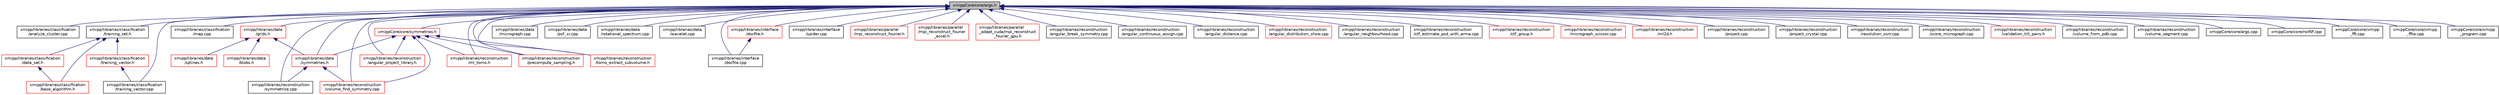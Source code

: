 digraph "xmippCore/core/args.h"
{
  edge [fontname="Helvetica",fontsize="10",labelfontname="Helvetica",labelfontsize="10"];
  node [fontname="Helvetica",fontsize="10",shape=record];
  Node8 [label="xmippCore/core/args.h",height=0.2,width=0.4,color="black", fillcolor="grey75", style="filled", fontcolor="black"];
  Node8 -> Node9 [dir="back",color="midnightblue",fontsize="10",style="solid",fontname="Helvetica"];
  Node9 [label="xmipp/libraries/classification\l/analyze_cluster.cpp",height=0.2,width=0.4,color="black", fillcolor="white", style="filled",URL="$analyze__cluster_8cpp.html"];
  Node8 -> Node10 [dir="back",color="midnightblue",fontsize="10",style="solid",fontname="Helvetica"];
  Node10 [label="xmipp/libraries/classification\l/training_set.h",height=0.2,width=0.4,color="black", fillcolor="white", style="filled",URL="$training__set_8h.html"];
  Node10 -> Node11 [dir="back",color="midnightblue",fontsize="10",style="solid",fontname="Helvetica"];
  Node11 [label="xmipp/libraries/classification\l/base_algorithm.h",height=0.2,width=0.4,color="red", fillcolor="white", style="filled",URL="$base__algorithm_8h.html"];
  Node10 -> Node37 [dir="back",color="midnightblue",fontsize="10",style="solid",fontname="Helvetica"];
  Node37 [label="xmipp/libraries/classification\l/data_set.h",height=0.2,width=0.4,color="red", fillcolor="white", style="filled",URL="$data__set_8h.html"];
  Node37 -> Node11 [dir="back",color="midnightblue",fontsize="10",style="solid",fontname="Helvetica"];
  Node10 -> Node44 [dir="back",color="midnightblue",fontsize="10",style="solid",fontname="Helvetica"];
  Node44 [label="xmipp/libraries/classification\l/training_vector.h",height=0.2,width=0.4,color="red", fillcolor="white", style="filled",URL="$training__vector_8h.html"];
  Node44 -> Node47 [dir="back",color="midnightblue",fontsize="10",style="solid",fontname="Helvetica"];
  Node47 [label="xmipp/libraries/classification\l/training_vector.cpp",height=0.2,width=0.4,color="black", fillcolor="white", style="filled",URL="$training__vector_8cpp.html"];
  Node8 -> Node40 [dir="back",color="midnightblue",fontsize="10",style="solid",fontname="Helvetica"];
  Node40 [label="xmipp/libraries/classification\l/map.cpp",height=0.2,width=0.4,color="black", fillcolor="white", style="filled",URL="$map_8cpp.html"];
  Node8 -> Node47 [dir="back",color="midnightblue",fontsize="10",style="solid",fontname="Helvetica"];
  Node8 -> Node48 [dir="back",color="midnightblue",fontsize="10",style="solid",fontname="Helvetica"];
  Node48 [label="xmipp/libraries/data\l/grids.h",height=0.2,width=0.4,color="red", fillcolor="white", style="filled",URL="$grids_8h.html"];
  Node48 -> Node49 [dir="back",color="midnightblue",fontsize="10",style="solid",fontname="Helvetica"];
  Node49 [label="xmipp/libraries/data\l/blobs.h",height=0.2,width=0.4,color="red", fillcolor="white", style="filled",URL="$blobs_8h.html"];
  Node48 -> Node255 [dir="back",color="midnightblue",fontsize="10",style="solid",fontname="Helvetica"];
  Node255 [label="xmipp/libraries/data\l/splines.h",height=0.2,width=0.4,color="red", fillcolor="white", style="filled",URL="$splines_8h.html"];
  Node48 -> Node293 [dir="back",color="midnightblue",fontsize="10",style="solid",fontname="Helvetica"];
  Node293 [label="xmipp/libraries/data\l/symmetries.h",height=0.2,width=0.4,color="red", fillcolor="white", style="filled",URL="$libraries_2data_2symmetries_8h.html"];
  Node293 -> Node159 [dir="back",color="midnightblue",fontsize="10",style="solid",fontname="Helvetica"];
  Node159 [label="xmipp/libraries/reconstruction\l/symmetrize.cpp",height=0.2,width=0.4,color="black", fillcolor="white", style="filled",URL="$symmetrize_8cpp.html"];
  Node293 -> Node194 [dir="back",color="midnightblue",fontsize="10",style="solid",fontname="Helvetica"];
  Node194 [label="xmipp/libraries/reconstruction\l/volume_find_symmetry.cpp",height=0.2,width=0.4,color="red", fillcolor="white", style="filled",URL="$volume__find__symmetry_8cpp.html"];
  Node8 -> Node79 [dir="back",color="midnightblue",fontsize="10",style="solid",fontname="Helvetica"];
  Node79 [label="xmipp/libraries/data\l/micrograph.cpp",height=0.2,width=0.4,color="black", fillcolor="white", style="filled",URL="$micrograph_8cpp.html"];
  Node8 -> Node296 [dir="back",color="midnightblue",fontsize="10",style="solid",fontname="Helvetica"];
  Node296 [label="xmipp/libraries/data\l/psf_xr.cpp",height=0.2,width=0.4,color="black", fillcolor="white", style="filled",URL="$psf__xr_8cpp.html"];
  Node8 -> Node297 [dir="back",color="midnightblue",fontsize="10",style="solid",fontname="Helvetica"];
  Node297 [label="xmipp/libraries/data\l/rotational_spectrum.cpp",height=0.2,width=0.4,color="black", fillcolor="white", style="filled",URL="$rotational__spectrum_8cpp.html"];
  Node8 -> Node293 [dir="back",color="midnightblue",fontsize="10",style="solid",fontname="Helvetica"];
  Node8 -> Node93 [dir="back",color="midnightblue",fontsize="10",style="solid",fontname="Helvetica"];
  Node93 [label="xmipp/libraries/data\l/wavelet.cpp",height=0.2,width=0.4,color="black", fillcolor="white", style="filled",URL="$wavelet_8cpp.html"];
  Node8 -> Node298 [dir="back",color="midnightblue",fontsize="10",style="solid",fontname="Helvetica"];
  Node298 [label="xmipp/libraries/interface\l/docfile.h",height=0.2,width=0.4,color="red", fillcolor="white", style="filled",URL="$docfile_8h.html"];
  Node298 -> Node299 [dir="back",color="midnightblue",fontsize="10",style="solid",fontname="Helvetica"];
  Node299 [label="xmipp/libraries/interface\l/docfile.cpp",height=0.2,width=0.4,color="black", fillcolor="white", style="filled",URL="$docfile_8cpp.html"];
  Node8 -> Node299 [dir="back",color="midnightblue",fontsize="10",style="solid",fontname="Helvetica"];
  Node8 -> Node301 [dir="back",color="midnightblue",fontsize="10",style="solid",fontname="Helvetica"];
  Node301 [label="xmipp/libraries/interface\l/spider.cpp",height=0.2,width=0.4,color="black", fillcolor="white", style="filled",URL="$spider_8cpp.html"];
  Node8 -> Node214 [dir="back",color="midnightblue",fontsize="10",style="solid",fontname="Helvetica"];
  Node214 [label="xmipp/libraries/parallel\l/mpi_reconstruct_fourier.h",height=0.2,width=0.4,color="red", fillcolor="white", style="filled",URL="$mpi__reconstruct__fourier_8h.html"];
  Node8 -> Node238 [dir="back",color="midnightblue",fontsize="10",style="solid",fontname="Helvetica"];
  Node238 [label="xmipp/libraries/parallel\l/mpi_reconstruct_fourier\l_accel.h",height=0.2,width=0.4,color="red", fillcolor="white", style="filled",URL="$mpi__reconstruct__fourier__accel_8h.html"];
  Node8 -> Node244 [dir="back",color="midnightblue",fontsize="10",style="solid",fontname="Helvetica"];
  Node244 [label="xmipp/libraries/parallel\l_adapt_cuda/mpi_reconstruct\l_fourier_gpu.h",height=0.2,width=0.4,color="red", fillcolor="white", style="filled",URL="$mpi__reconstruct__fourier__gpu_8h.html"];
  Node8 -> Node306 [dir="back",color="midnightblue",fontsize="10",style="solid",fontname="Helvetica"];
  Node306 [label="xmipp/libraries/reconstruction\l/angular_break_symmetry.cpp",height=0.2,width=0.4,color="black", fillcolor="white", style="filled",URL="$angular__break__symmetry_8cpp.html"];
  Node8 -> Node107 [dir="back",color="midnightblue",fontsize="10",style="solid",fontname="Helvetica"];
  Node107 [label="xmipp/libraries/reconstruction\l/angular_continuous_assign.cpp",height=0.2,width=0.4,color="black", fillcolor="white", style="filled",URL="$angular__continuous__assign_8cpp.html"];
  Node8 -> Node307 [dir="back",color="midnightblue",fontsize="10",style="solid",fontname="Helvetica"];
  Node307 [label="xmipp/libraries/reconstruction\l/angular_distance.cpp",height=0.2,width=0.4,color="black", fillcolor="white", style="filled",URL="$angular__distance_8cpp.html"];
  Node8 -> Node302 [dir="back",color="midnightblue",fontsize="10",style="solid",fontname="Helvetica"];
  Node302 [label="xmipp/libraries/reconstruction\l/angular_distribution_show.cpp",height=0.2,width=0.4,color="red", fillcolor="white", style="filled",URL="$angular__distribution__show_8cpp.html"];
  Node8 -> Node308 [dir="back",color="midnightblue",fontsize="10",style="solid",fontname="Helvetica"];
  Node308 [label="xmipp/libraries/reconstruction\l/angular_neighbourhood.cpp",height=0.2,width=0.4,color="black", fillcolor="white", style="filled",URL="$angular__neighbourhood_8cpp.html"];
  Node8 -> Node267 [dir="back",color="midnightblue",fontsize="10",style="solid",fontname="Helvetica"];
  Node267 [label="xmipp/libraries/reconstruction\l/angular_project_library.h",height=0.2,width=0.4,color="red", fillcolor="white", style="filled",URL="$angular__project__library_8h.html"];
  Node8 -> Node309 [dir="back",color="midnightblue",fontsize="10",style="solid",fontname="Helvetica"];
  Node309 [label="xmipp/libraries/reconstruction\l/ctf_estimate_psd_with_arma.cpp",height=0.2,width=0.4,color="black", fillcolor="white", style="filled",URL="$ctf__estimate__psd__with__arma_8cpp.html"];
  Node8 -> Node310 [dir="back",color="midnightblue",fontsize="10",style="solid",fontname="Helvetica"];
  Node310 [label="xmipp/libraries/reconstruction\l/ctf_group.h",height=0.2,width=0.4,color="red", fillcolor="white", style="filled",URL="$ctf__group_8h.html"];
  Node8 -> Node313 [dir="back",color="midnightblue",fontsize="10",style="solid",fontname="Helvetica"];
  Node313 [label="xmipp/libraries/reconstruction\l/micrograph_scissor.cpp",height=0.2,width=0.4,color="red", fillcolor="white", style="filled",URL="$micrograph__scissor_8cpp.html"];
  Node8 -> Node123 [dir="back",color="midnightblue",fontsize="10",style="solid",fontname="Helvetica"];
  Node123 [label="xmipp/libraries/reconstruction\l/ml2d.h",height=0.2,width=0.4,color="red", fillcolor="white", style="filled",URL="$ml2d_8h.html"];
  Node8 -> Node142 [dir="back",color="midnightblue",fontsize="10",style="solid",fontname="Helvetica"];
  Node142 [label="xmipp/libraries/reconstruction\l/ml_tomo.h",height=0.2,width=0.4,color="red", fillcolor="white", style="filled",URL="$ml__tomo_8h.html"];
  Node8 -> Node315 [dir="back",color="midnightblue",fontsize="10",style="solid",fontname="Helvetica"];
  Node315 [label="xmipp/libraries/reconstruction\l/precompute_sampling.h",height=0.2,width=0.4,color="red", fillcolor="white", style="filled",URL="$precompute__sampling_8h.html"];
  Node8 -> Node275 [dir="back",color="midnightblue",fontsize="10",style="solid",fontname="Helvetica"];
  Node275 [label="xmipp/libraries/reconstruction\l/project.cpp",height=0.2,width=0.4,color="black", fillcolor="white", style="filled",URL="$project_8cpp.html"];
  Node8 -> Node58 [dir="back",color="midnightblue",fontsize="10",style="solid",fontname="Helvetica"];
  Node58 [label="xmipp/libraries/reconstruction\l/project_crystal.cpp",height=0.2,width=0.4,color="black", fillcolor="white", style="filled",URL="$project__crystal_8cpp.html"];
  Node8 -> Node290 [dir="back",color="midnightblue",fontsize="10",style="solid",fontname="Helvetica"];
  Node290 [label="xmipp/libraries/reconstruction\l/resolution_ssnr.cpp",height=0.2,width=0.4,color="black", fillcolor="white", style="filled",URL="$resolution__ssnr_8cpp.html"];
  Node8 -> Node181 [dir="back",color="midnightblue",fontsize="10",style="solid",fontname="Helvetica"];
  Node181 [label="xmipp/libraries/reconstruction\l/score_micrograph.cpp",height=0.2,width=0.4,color="black", fillcolor="white", style="filled",URL="$score__micrograph_8cpp.html"];
  Node8 -> Node159 [dir="back",color="midnightblue",fontsize="10",style="solid",fontname="Helvetica"];
  Node8 -> Node160 [dir="back",color="midnightblue",fontsize="10",style="solid",fontname="Helvetica"];
  Node160 [label="xmipp/libraries/reconstruction\l/tomo_extract_subvolume.h",height=0.2,width=0.4,color="red", fillcolor="white", style="filled",URL="$tomo__extract__subvolume_8h.html"];
  Node8 -> Node317 [dir="back",color="midnightblue",fontsize="10",style="solid",fontname="Helvetica"];
  Node317 [label="xmipp/libraries/reconstruction\l/validation_tilt_pairs.h",height=0.2,width=0.4,color="red", fillcolor="white", style="filled",URL="$validation__tilt__pairs_8h.html"];
  Node8 -> Node194 [dir="back",color="midnightblue",fontsize="10",style="solid",fontname="Helvetica"];
  Node8 -> Node235 [dir="back",color="midnightblue",fontsize="10",style="solid",fontname="Helvetica"];
  Node235 [label="xmipp/libraries/reconstruction\l/volume_from_pdb.cpp",height=0.2,width=0.4,color="black", fillcolor="white", style="filled",URL="$volume__from__pdb_8cpp.html"];
  Node8 -> Node320 [dir="back",color="midnightblue",fontsize="10",style="solid",fontname="Helvetica"];
  Node320 [label="xmipp/libraries/reconstruction\l/volume_segment.cpp",height=0.2,width=0.4,color="black", fillcolor="white", style="filled",URL="$volume__segment_8cpp.html"];
  Node8 -> Node321 [dir="back",color="midnightblue",fontsize="10",style="solid",fontname="Helvetica"];
  Node321 [label="xmippCore/core/symmetries.h",height=0.2,width=0.4,color="red", fillcolor="white", style="filled",URL="$ore_2core_2symmetries_8h.html"];
  Node321 -> Node293 [dir="back",color="midnightblue",fontsize="10",style="solid",fontname="Helvetica"];
  Node321 -> Node267 [dir="back",color="midnightblue",fontsize="10",style="solid",fontname="Helvetica"];
  Node321 -> Node142 [dir="back",color="midnightblue",fontsize="10",style="solid",fontname="Helvetica"];
  Node321 -> Node315 [dir="back",color="midnightblue",fontsize="10",style="solid",fontname="Helvetica"];
  Node321 -> Node160 [dir="back",color="midnightblue",fontsize="10",style="solid",fontname="Helvetica"];
  Node321 -> Node194 [dir="back",color="midnightblue",fontsize="10",style="solid",fontname="Helvetica"];
  Node8 -> Node362 [dir="back",color="midnightblue",fontsize="10",style="solid",fontname="Helvetica"];
  Node362 [label="xmippCore/core/args.cpp",height=0.2,width=0.4,color="black", fillcolor="white", style="filled",URL="$args_8cpp.html"];
  Node8 -> Node363 [dir="back",color="midnightblue",fontsize="10",style="solid",fontname="Helvetica"];
  Node363 [label="xmippCore/core/rwINF.cpp",height=0.2,width=0.4,color="black", fillcolor="white", style="filled",URL="$rwINF_8cpp.html"];
  Node8 -> Node364 [dir="back",color="midnightblue",fontsize="10",style="solid",fontname="Helvetica"];
  Node364 [label="xmippCore/core/xmipp\l_fft.cpp",height=0.2,width=0.4,color="black", fillcolor="white", style="filled",URL="$xmipp__fft_8cpp.html"];
  Node8 -> Node365 [dir="back",color="midnightblue",fontsize="10",style="solid",fontname="Helvetica"];
  Node365 [label="xmippCore/core/xmipp\l_fftw.cpp",height=0.2,width=0.4,color="black", fillcolor="white", style="filled",URL="$xmipp__fftw_8cpp.html"];
  Node8 -> Node366 [dir="back",color="midnightblue",fontsize="10",style="solid",fontname="Helvetica"];
  Node366 [label="xmippCore/core/xmipp\l_program.cpp",height=0.2,width=0.4,color="black", fillcolor="white", style="filled",URL="$xmipp__program_8cpp.html"];
}
